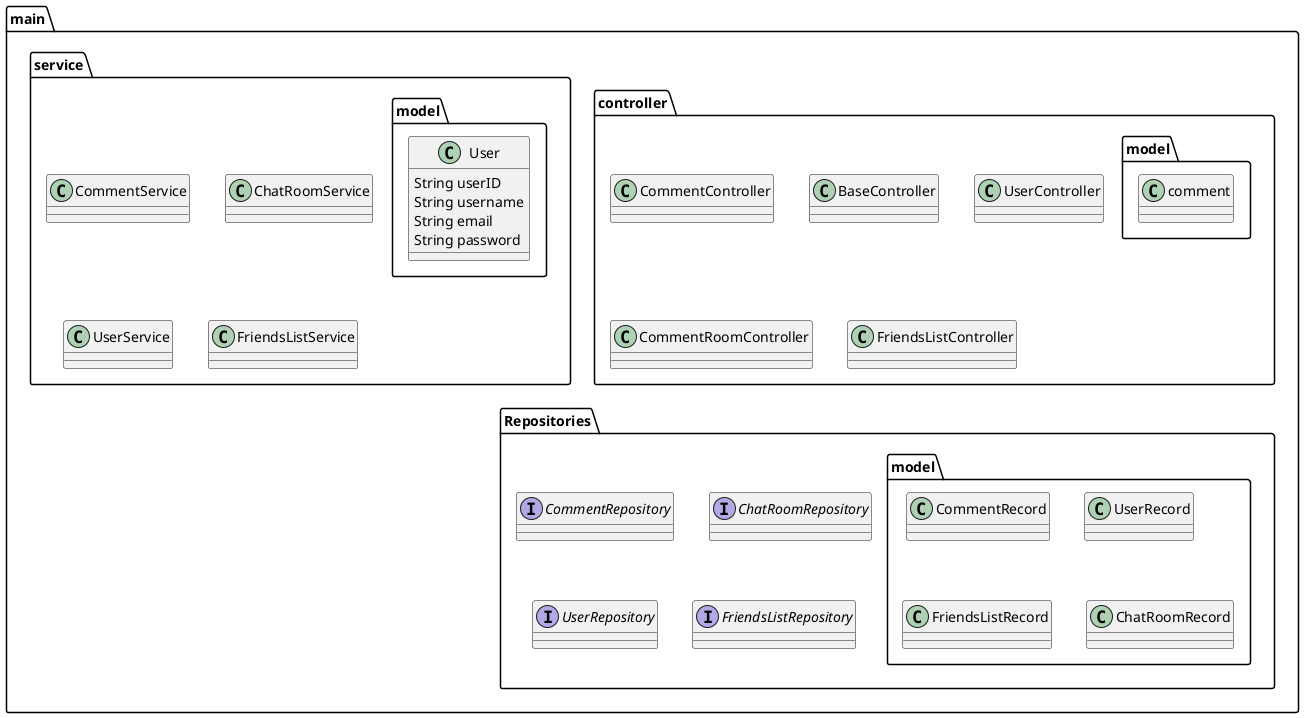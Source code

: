 @startuml
'https://plantuml.com/class-diagram

package main {
package controller{
class CommentController
class BaseController
class UserController
class CommentRoomController
class FriendsListController
package model {
class comment
}
    }

package service {

class CommentService
class ChatRoomService
class UserService
class FriendsListService
package model {
class User {
String userID
String username
String email
String password
}
    }
        }

package Repositories {

Interface CommentRepository
Interface ChatRoomRepository
Interface UserRepository
Interface FriendsListRepository
package model{
class CommentRecord
class UserRecord
class FriendsListRecord
class ChatRoomRecord
}
    }
        }
            }



@enduml